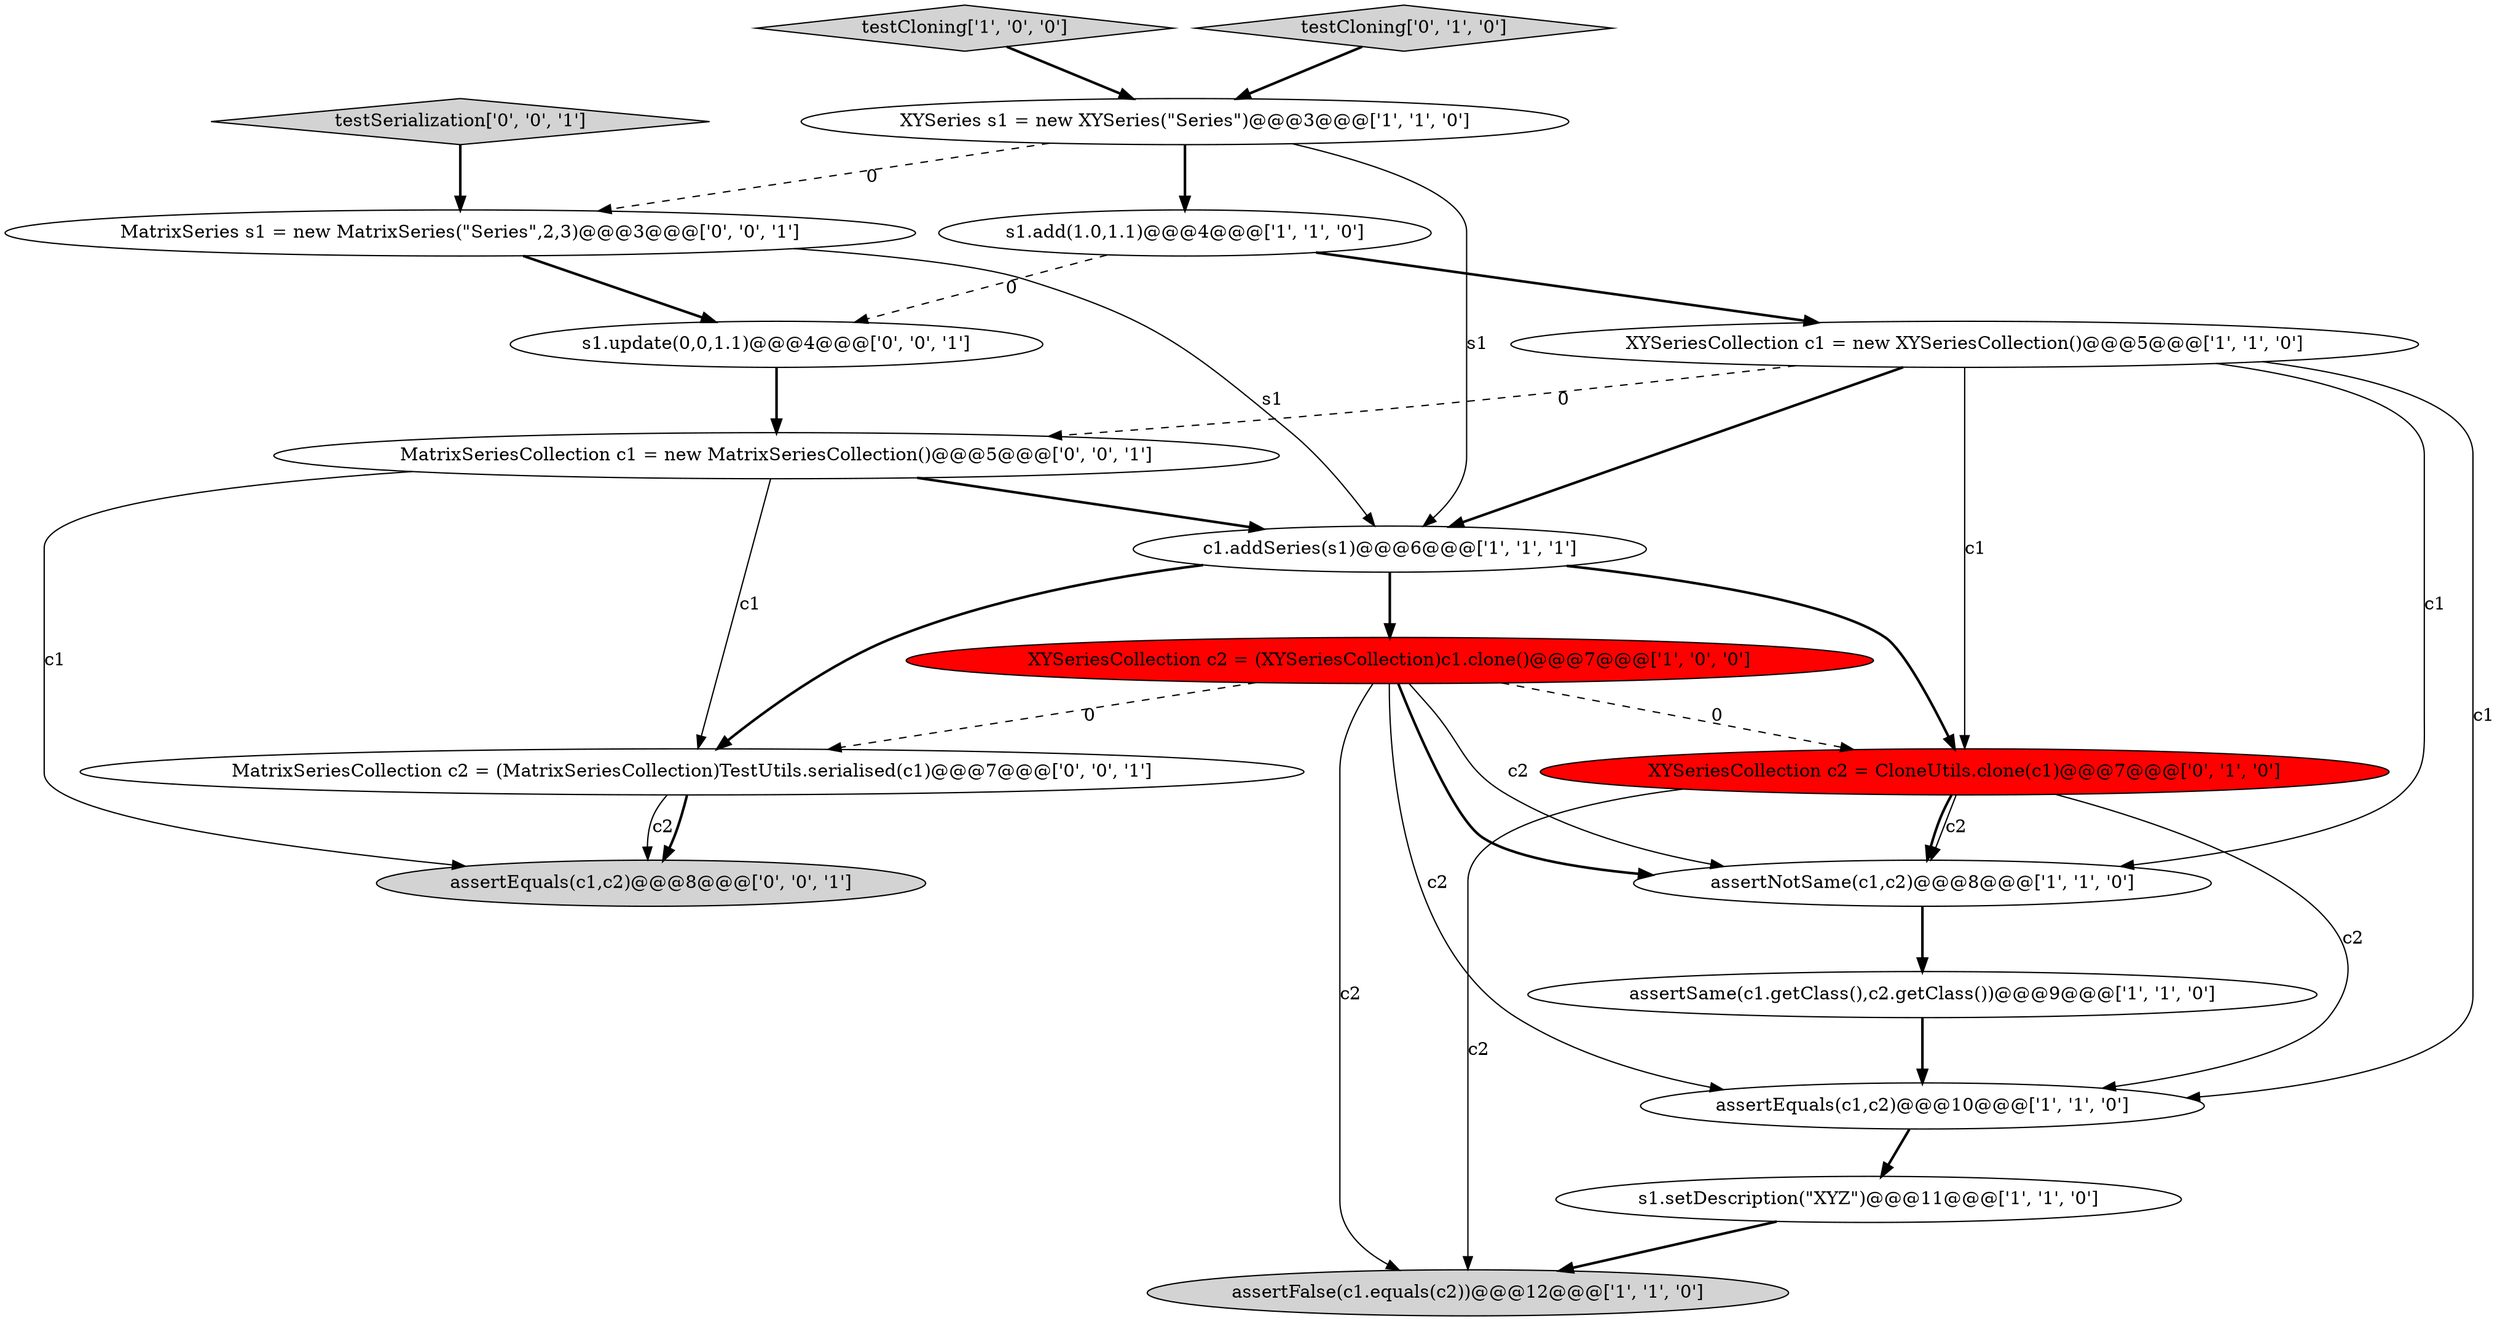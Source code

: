 digraph {
6 [style = filled, label = "testCloning['1', '0', '0']", fillcolor = lightgray, shape = diamond image = "AAA0AAABBB1BBB"];
0 [style = filled, label = "c1.addSeries(s1)@@@6@@@['1', '1', '1']", fillcolor = white, shape = ellipse image = "AAA0AAABBB1BBB"];
16 [style = filled, label = "MatrixSeriesCollection c1 = new MatrixSeriesCollection()@@@5@@@['0', '0', '1']", fillcolor = white, shape = ellipse image = "AAA0AAABBB3BBB"];
7 [style = filled, label = "XYSeriesCollection c2 = (XYSeriesCollection)c1.clone()@@@7@@@['1', '0', '0']", fillcolor = red, shape = ellipse image = "AAA1AAABBB1BBB"];
10 [style = filled, label = "XYSeries s1 = new XYSeries(\"Series\")@@@3@@@['1', '1', '0']", fillcolor = white, shape = ellipse image = "AAA0AAABBB1BBB"];
12 [style = filled, label = "XYSeriesCollection c2 = CloneUtils.clone(c1)@@@7@@@['0', '1', '0']", fillcolor = red, shape = ellipse image = "AAA1AAABBB2BBB"];
17 [style = filled, label = "MatrixSeriesCollection c2 = (MatrixSeriesCollection)TestUtils.serialised(c1)@@@7@@@['0', '0', '1']", fillcolor = white, shape = ellipse image = "AAA0AAABBB3BBB"];
18 [style = filled, label = "testSerialization['0', '0', '1']", fillcolor = lightgray, shape = diamond image = "AAA0AAABBB3BBB"];
14 [style = filled, label = "assertEquals(c1,c2)@@@8@@@['0', '0', '1']", fillcolor = lightgray, shape = ellipse image = "AAA0AAABBB3BBB"];
9 [style = filled, label = "XYSeriesCollection c1 = new XYSeriesCollection()@@@5@@@['1', '1', '0']", fillcolor = white, shape = ellipse image = "AAA0AAABBB1BBB"];
4 [style = filled, label = "s1.setDescription(\"XYZ\")@@@11@@@['1', '1', '0']", fillcolor = white, shape = ellipse image = "AAA0AAABBB1BBB"];
5 [style = filled, label = "assertEquals(c1,c2)@@@10@@@['1', '1', '0']", fillcolor = white, shape = ellipse image = "AAA0AAABBB1BBB"];
8 [style = filled, label = "assertFalse(c1.equals(c2))@@@12@@@['1', '1', '0']", fillcolor = lightgray, shape = ellipse image = "AAA0AAABBB1BBB"];
3 [style = filled, label = "s1.add(1.0,1.1)@@@4@@@['1', '1', '0']", fillcolor = white, shape = ellipse image = "AAA0AAABBB1BBB"];
11 [style = filled, label = "testCloning['0', '1', '0']", fillcolor = lightgray, shape = diamond image = "AAA0AAABBB2BBB"];
15 [style = filled, label = "s1.update(0,0,1.1)@@@4@@@['0', '0', '1']", fillcolor = white, shape = ellipse image = "AAA0AAABBB3BBB"];
13 [style = filled, label = "MatrixSeries s1 = new MatrixSeries(\"Series\",2,3)@@@3@@@['0', '0', '1']", fillcolor = white, shape = ellipse image = "AAA0AAABBB3BBB"];
2 [style = filled, label = "assertSame(c1.getClass(),c2.getClass())@@@9@@@['1', '1', '0']", fillcolor = white, shape = ellipse image = "AAA0AAABBB1BBB"];
1 [style = filled, label = "assertNotSame(c1,c2)@@@8@@@['1', '1', '0']", fillcolor = white, shape = ellipse image = "AAA0AAABBB1BBB"];
12->5 [style = solid, label="c2"];
16->0 [style = bold, label=""];
7->5 [style = solid, label="c2"];
9->16 [style = dashed, label="0"];
7->1 [style = bold, label=""];
9->0 [style = bold, label=""];
7->17 [style = dashed, label="0"];
0->17 [style = bold, label=""];
10->0 [style = solid, label="s1"];
0->12 [style = bold, label=""];
12->8 [style = solid, label="c2"];
7->1 [style = solid, label="c2"];
10->3 [style = bold, label=""];
10->13 [style = dashed, label="0"];
15->16 [style = bold, label=""];
12->1 [style = bold, label=""];
9->1 [style = solid, label="c1"];
0->7 [style = bold, label=""];
3->9 [style = bold, label=""];
17->14 [style = solid, label="c2"];
9->12 [style = solid, label="c1"];
16->14 [style = solid, label="c1"];
17->14 [style = bold, label=""];
11->10 [style = bold, label=""];
6->10 [style = bold, label=""];
5->4 [style = bold, label=""];
18->13 [style = bold, label=""];
16->17 [style = solid, label="c1"];
7->12 [style = dashed, label="0"];
3->15 [style = dashed, label="0"];
4->8 [style = bold, label=""];
1->2 [style = bold, label=""];
13->15 [style = bold, label=""];
9->5 [style = solid, label="c1"];
13->0 [style = solid, label="s1"];
7->8 [style = solid, label="c2"];
12->1 [style = solid, label="c2"];
2->5 [style = bold, label=""];
}
